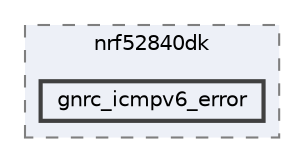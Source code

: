 digraph "/home/mj/Desktop/IoT-Chat-Digitalization/TextYourIoTDevice/bin/nrf52840dk/gnrc_icmpv6_error"
{
 // LATEX_PDF_SIZE
  bgcolor="transparent";
  edge [fontname=Helvetica,fontsize=10,labelfontname=Helvetica,labelfontsize=10];
  node [fontname=Helvetica,fontsize=10,shape=box,height=0.2,width=0.4];
  compound=true
  subgraph clusterdir_0c725116918d2e080617d882693859a8 {
    graph [ bgcolor="#edf0f7", pencolor="grey50", label="nrf52840dk", fontname=Helvetica,fontsize=10 style="filled,dashed", URL="dir_0c725116918d2e080617d882693859a8.html",tooltip=""]
  dir_3cee1d715de4bf5f19af05e1dd527cc0 [label="gnrc_icmpv6_error", fillcolor="#edf0f7", color="grey25", style="filled,bold", URL="dir_3cee1d715de4bf5f19af05e1dd527cc0.html",tooltip=""];
  }
}
